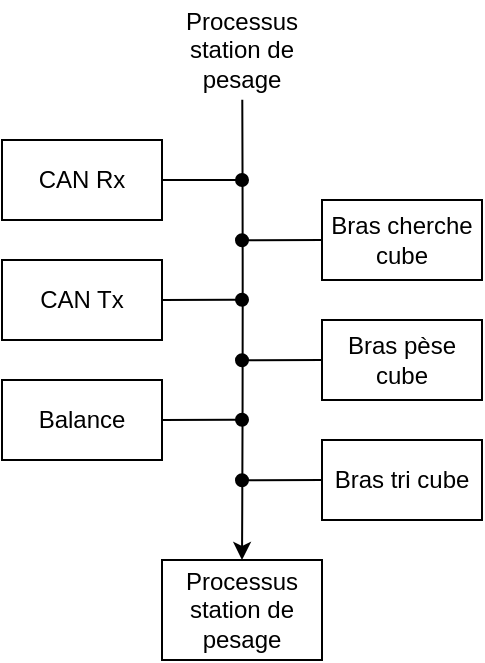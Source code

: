 <mxfile version="12.2.3" type="device" pages="4"><diagram id="W2fW1mSiFs2Baq25MdBc" name="Ordinogramme, Station de pesage"><mxGraphModel dx="813" dy="407" grid="1" gridSize="10" guides="1" tooltips="1" connect="1" arrows="1" fold="1" page="1" pageScale="1" pageWidth="827" pageHeight="1169" background="none" math="0" shadow="0"><root><mxCell id="0"/><mxCell id="1" parent="0"/><mxCell id="Ok0Nu6WNiI2k3j6IPrFV-3" style="edgeStyle=orthogonalEdgeStyle;curved=1;rounded=0;orthogonalLoop=1;jettySize=auto;html=1;exitX=0.5;exitY=1;exitDx=0;exitDy=0;" edge="1" parent="1" target="Ok0Nu6WNiI2k3j6IPrFV-2"><mxGeometry relative="1" as="geometry"><mxPoint x="160.143" y="79.857" as="sourcePoint"/></mxGeometry></mxCell><mxCell id="Ok0Nu6WNiI2k3j6IPrFV-2" value="Processus station de pesage" style="rounded=0;whiteSpace=wrap;html=1;" vertex="1" parent="1"><mxGeometry x="120" y="310" width="80" height="50" as="geometry"/></mxCell><mxCell id="Ok0Nu6WNiI2k3j6IPrFV-12" style="edgeStyle=none;rounded=0;orthogonalLoop=1;jettySize=auto;html=1;exitX=0;exitY=0.5;exitDx=0;exitDy=0;endArrow=oval;endFill=1;" edge="1" parent="1" source="Ok0Nu6WNiI2k3j6IPrFV-4"><mxGeometry relative="1" as="geometry"><mxPoint x="160" y="150.143" as="targetPoint"/></mxGeometry></mxCell><mxCell id="Ok0Nu6WNiI2k3j6IPrFV-4" value="Bras cherche cube" style="rounded=0;whiteSpace=wrap;html=1;" vertex="1" parent="1"><mxGeometry x="200" y="130" width="80" height="40" as="geometry"/></mxCell><mxCell id="Ok0Nu6WNiI2k3j6IPrFV-6" style="rounded=0;orthogonalLoop=1;jettySize=auto;html=1;exitX=1;exitY=0.5;exitDx=0;exitDy=0;endArrow=oval;endFill=1;" edge="1" parent="1" source="Ok0Nu6WNiI2k3j6IPrFV-5"><mxGeometry relative="1" as="geometry"><mxPoint x="160" y="120" as="targetPoint"/></mxGeometry></mxCell><mxCell id="Ok0Nu6WNiI2k3j6IPrFV-5" value="CAN Rx" style="rounded=0;whiteSpace=wrap;html=1;" vertex="1" parent="1"><mxGeometry x="40" y="100" width="80" height="40" as="geometry"/></mxCell><mxCell id="Ok0Nu6WNiI2k3j6IPrFV-11" style="edgeStyle=none;rounded=0;orthogonalLoop=1;jettySize=auto;html=1;exitX=1;exitY=0.5;exitDx=0;exitDy=0;endArrow=oval;endFill=1;" edge="1" parent="1" source="Ok0Nu6WNiI2k3j6IPrFV-7"><mxGeometry relative="1" as="geometry"><mxPoint x="160" y="179.857" as="targetPoint"/></mxGeometry></mxCell><mxCell id="Ok0Nu6WNiI2k3j6IPrFV-7" value="CAN Tx" style="rounded=0;whiteSpace=wrap;html=1;" vertex="1" parent="1"><mxGeometry x="40" y="160" width="80" height="40" as="geometry"/></mxCell><mxCell id="Ok0Nu6WNiI2k3j6IPrFV-14" style="edgeStyle=none;rounded=0;orthogonalLoop=1;jettySize=auto;html=1;exitX=0;exitY=0.5;exitDx=0;exitDy=0;endArrow=oval;endFill=1;" edge="1" parent="1" source="Ok0Nu6WNiI2k3j6IPrFV-13"><mxGeometry relative="1" as="geometry"><mxPoint x="160" y="210.143" as="targetPoint"/></mxGeometry></mxCell><mxCell id="Ok0Nu6WNiI2k3j6IPrFV-13" value="Bras pèse cube" style="rounded=0;whiteSpace=wrap;html=1;" vertex="1" parent="1"><mxGeometry x="200" y="190" width="80" height="40" as="geometry"/></mxCell><mxCell id="Ok0Nu6WNiI2k3j6IPrFV-16" style="edgeStyle=none;rounded=0;orthogonalLoop=1;jettySize=auto;html=1;exitX=1;exitY=0.5;exitDx=0;exitDy=0;endArrow=oval;endFill=1;" edge="1" parent="1" source="Ok0Nu6WNiI2k3j6IPrFV-15"><mxGeometry relative="1" as="geometry"><mxPoint x="160" y="239.857" as="targetPoint"/></mxGeometry></mxCell><mxCell id="Ok0Nu6WNiI2k3j6IPrFV-15" value="Balance" style="rounded=0;whiteSpace=wrap;html=1;" vertex="1" parent="1"><mxGeometry x="40" y="220" width="80" height="40" as="geometry"/></mxCell><mxCell id="Ok0Nu6WNiI2k3j6IPrFV-18" style="edgeStyle=none;rounded=0;orthogonalLoop=1;jettySize=auto;html=1;exitX=0;exitY=0.5;exitDx=0;exitDy=0;endArrow=oval;endFill=1;" edge="1" parent="1" source="Ok0Nu6WNiI2k3j6IPrFV-17"><mxGeometry relative="1" as="geometry"><mxPoint x="160" y="270.143" as="targetPoint"/></mxGeometry></mxCell><mxCell id="Ok0Nu6WNiI2k3j6IPrFV-17" value="Bras tri cube" style="rounded=0;whiteSpace=wrap;html=1;" vertex="1" parent="1"><mxGeometry x="200" y="250" width="80" height="40" as="geometry"/></mxCell><mxCell id="Ok0Nu6WNiI2k3j6IPrFV-19" value="Processus station de pesage" style="text;html=1;strokeColor=none;fillColor=none;align=center;verticalAlign=middle;whiteSpace=wrap;rounded=0;" vertex="1" parent="1"><mxGeometry x="125" y="30" width="70" height="50" as="geometry"/></mxCell></root></mxGraphModel></diagram><diagram id="nkqyVAmQP0FTfBmoe1u_" name="Trame CAN"><mxGraphModel dx="981" dy="492" grid="0" gridSize="10" guides="1" tooltips="1" connect="1" arrows="1" fold="1" page="1" pageScale="1" pageWidth="827" pageHeight="1169" background="none" math="0" shadow="0"><root><mxCell id="q69lYBFNIU-lBf5-nltv-0"/><mxCell id="q69lYBFNIU-lBf5-nltv-1" parent="q69lYBFNIU-lBf5-nltv-0"/><mxCell id="q69lYBFNIU-lBf5-nltv-2" value="&lt;font style=&quot;font-size: 24px&quot;&gt;Trame CAN&lt;/font&gt;" style="text;html=1;strokeColor=none;fillColor=none;align=center;verticalAlign=middle;whiteSpace=wrap;rounded=0;" vertex="1" parent="q69lYBFNIU-lBf5-nltv-1"><mxGeometry x="40" y="50" width="140" height="20" as="geometry"/></mxCell><mxCell id="JR78khEhl0EVXlCg64-P-4" style="edgeStyle=orthogonalEdgeStyle;rounded=0;orthogonalLoop=1;jettySize=auto;html=1;exitX=1;exitY=0.5;exitDx=0;exitDy=0;entryX=0;entryY=0.5;entryDx=0;entryDy=0;" edge="1" parent="q69lYBFNIU-lBf5-nltv-1" source="JR78khEhl0EVXlCg64-P-0" target="JR78khEhl0EVXlCg64-P-1"><mxGeometry relative="1" as="geometry"/></mxCell><mxCell id="JR78khEhl0EVXlCg64-P-0" value="Poste de commande&lt;br&gt;10" style="rounded=0;whiteSpace=wrap;html=1;" vertex="1" parent="q69lYBFNIU-lBf5-nltv-1"><mxGeometry x="40" y="80" width="80" height="50" as="geometry"/></mxCell><mxCell id="JR78khEhl0EVXlCg64-P-6" style="edgeStyle=orthogonalEdgeStyle;rounded=0;orthogonalLoop=1;jettySize=auto;html=1;exitX=1;exitY=0.5;exitDx=0;exitDy=0;entryX=0;entryY=0.5;entryDx=0;entryDy=0;" edge="1" parent="q69lYBFNIU-lBf5-nltv-1" source="JR78khEhl0EVXlCg64-P-1" target="JR78khEhl0EVXlCg64-P-2"><mxGeometry relative="1" as="geometry"/></mxCell><mxCell id="JR78khEhl0EVXlCg64-P-1" value="Station de tri&lt;br&gt;&lt;br&gt;20" style="rounded=0;whiteSpace=wrap;html=1;" vertex="1" parent="q69lYBFNIU-lBf5-nltv-1"><mxGeometry x="160" y="80" width="80" height="50" as="geometry"/></mxCell><mxCell id="JR78khEhl0EVXlCg64-P-7" style="edgeStyle=orthogonalEdgeStyle;rounded=0;orthogonalLoop=1;jettySize=auto;html=1;exitX=1;exitY=0.5;exitDx=0;exitDy=0;entryX=0;entryY=0.5;entryDx=0;entryDy=0;" edge="1" parent="q69lYBFNIU-lBf5-nltv-1" source="JR78khEhl0EVXlCg64-P-2" target="JR78khEhl0EVXlCg64-P-3"><mxGeometry relative="1" as="geometry"/></mxCell><mxCell id="JR78khEhl0EVXlCg64-P-2" value="Véhicule&lt;br&gt;&lt;br&gt;30" style="rounded=0;whiteSpace=wrap;html=1;" vertex="1" parent="q69lYBFNIU-lBf5-nltv-1"><mxGeometry x="280" y="80" width="80" height="50" as="geometry"/></mxCell><mxCell id="JR78khEhl0EVXlCg64-P-3" value="Station de pesage&lt;br&gt;40" style="rounded=0;whiteSpace=wrap;html=1;" vertex="1" parent="q69lYBFNIU-lBf5-nltv-1"><mxGeometry x="400" y="80" width="80" height="50" as="geometry"/></mxCell><mxCell id="JR78khEhl0EVXlCg64-P-9" value="Synchro&lt;br&gt;(arrêt / marche)" style="text;html=1;strokeColor=none;fillColor=none;align=center;verticalAlign=middle;whiteSpace=wrap;rounded=0;" vertex="1" parent="q69lYBFNIU-lBf5-nltv-1"><mxGeometry x="35" y="140" width="90" height="30" as="geometry"/></mxCell><mxCell id="JR78khEhl0EVXlCg64-P-10" value="0000 0000&lt;br&gt;(couleur - chargé&lt;br&gt;noir = 1&lt;br&gt;métal = 2&lt;br&gt;orange = 4&lt;br&gt;chargé = 2&lt;br&gt;pas chargé = 1)" style="text;html=1;strokeColor=none;fillColor=none;align=center;verticalAlign=middle;whiteSpace=wrap;rounded=0;" vertex="1" parent="q69lYBFNIU-lBf5-nltv-1"><mxGeometry x="152.5" y="140" width="95" height="100" as="geometry"/></mxCell><mxCell id="JR78khEhl0EVXlCg64-P-11" value="erreur : 0x00&lt;br&gt;ok : FF" style="text;html=1;strokeColor=none;fillColor=none;align=center;verticalAlign=middle;whiteSpace=wrap;rounded=0;" vertex="1" parent="q69lYBFNIU-lBf5-nltv-1"><mxGeometry x="200" y="50" width="90" height="20" as="geometry"/></mxCell><mxCell id="JR78khEhl0EVXlCg64-P-12" value="Position&lt;br&gt;(ligne sur la piste)" style="text;html=1;strokeColor=none;fillColor=none;align=center;verticalAlign=middle;whiteSpace=wrap;rounded=0;" vertex="1" parent="q69lYBFNIU-lBf5-nltv-1"><mxGeometry x="275" y="140" width="90" height="40" as="geometry"/></mxCell><mxCell id="JR78khEhl0EVXlCg64-P-13" value="Poid&lt;br&gt;(Sur 2 octet)" style="text;html=1;strokeColor=none;fillColor=none;align=center;verticalAlign=middle;whiteSpace=wrap;rounded=0;" vertex="1" parent="q69lYBFNIU-lBf5-nltv-1"><mxGeometry x="395" y="140" width="90" height="30" as="geometry"/></mxCell></root></mxGraphModel></diagram><diagram id="lm0KoCVOvdq1okGYup6y" name="Architecture logicielle, Station de pesage"><mxGraphModel dx="813" dy="407" grid="0" gridSize="10" guides="1" tooltips="1" connect="1" arrows="1" fold="1" page="1" pageScale="1" pageWidth="827" pageHeight="1169" background="none" math="0" shadow="0"><root><mxCell id="A9krr9jCAEjpKzJi56tg-0"/><mxCell id="A9krr9jCAEjpKzJi56tg-1" parent="A9krr9jCAEjpKzJi56tg-0"/><mxCell id="A9krr9jCAEjpKzJi56tg-2" value="Processus station de pesage" style="rounded=0;whiteSpace=wrap;html=1;" vertex="1" parent="A9krr9jCAEjpKzJi56tg-1"><mxGeometry x="40" y="110" width="340" height="20" as="geometry"/></mxCell><mxCell id="Q-6qHGSUBZ-O-PQMI1Io-9" style="edgeStyle=none;rounded=0;orthogonalLoop=1;jettySize=auto;html=1;exitX=0.5;exitY=1;exitDx=0;exitDy=0;entryX=0.5;entryY=0;entryDx=0;entryDy=0;endArrow=none;endFill=0;" edge="1" parent="A9krr9jCAEjpKzJi56tg-1" source="Q-6qHGSUBZ-O-PQMI1Io-0" target="Q-6qHGSUBZ-O-PQMI1Io-1"><mxGeometry relative="1" as="geometry"/></mxCell><mxCell id="Q-6qHGSUBZ-O-PQMI1Io-16" style="edgeStyle=none;rounded=0;orthogonalLoop=1;jettySize=auto;html=1;exitX=0.5;exitY=0;exitDx=0;exitDy=0;endArrow=none;endFill=0;entryX=0.103;entryY=1;entryDx=0;entryDy=0;entryPerimeter=0;" edge="1" parent="A9krr9jCAEjpKzJi56tg-1" source="Q-6qHGSUBZ-O-PQMI1Io-0" target="A9krr9jCAEjpKzJi56tg-2"><mxGeometry relative="1" as="geometry"><mxPoint x="75.047" y="140" as="targetPoint"/></mxGeometry></mxCell><mxCell id="Q-6qHGSUBZ-O-PQMI1Io-0" value="Interface capteur de distance" style="rounded=0;whiteSpace=wrap;html=1;" vertex="1" parent="A9krr9jCAEjpKzJi56tg-1"><mxGeometry x="40" y="150" width="70" height="50" as="geometry"/></mxCell><mxCell id="Q-6qHGSUBZ-O-PQMI1Io-1" value="Pilote I2C" style="rounded=0;whiteSpace=wrap;html=1;" vertex="1" parent="A9krr9jCAEjpKzJi56tg-1"><mxGeometry x="40" y="220" width="70" height="20" as="geometry"/></mxCell><mxCell id="Q-6qHGSUBZ-O-PQMI1Io-2" value="Pilote CAN" style="rounded=0;whiteSpace=wrap;html=1;" vertex="1" parent="A9krr9jCAEjpKzJi56tg-1"><mxGeometry x="130" y="220" width="70" height="20" as="geometry"/></mxCell><mxCell id="Q-6qHGSUBZ-O-PQMI1Io-10" style="edgeStyle=none;rounded=0;orthogonalLoop=1;jettySize=auto;html=1;exitX=0.5;exitY=1;exitDx=0;exitDy=0;endArrow=none;endFill=0;" edge="1" parent="A9krr9jCAEjpKzJi56tg-1" source="Q-6qHGSUBZ-O-PQMI1Io-4" target="Q-6qHGSUBZ-O-PQMI1Io-2"><mxGeometry relative="1" as="geometry"/></mxCell><mxCell id="Q-6qHGSUBZ-O-PQMI1Io-17" style="edgeStyle=none;rounded=0;orthogonalLoop=1;jettySize=auto;html=1;exitX=0.5;exitY=0;exitDx=0;exitDy=0;endArrow=none;endFill=0;entryX=0.368;entryY=1;entryDx=0;entryDy=0;entryPerimeter=0;" edge="1" parent="A9krr9jCAEjpKzJi56tg-1" source="Q-6qHGSUBZ-O-PQMI1Io-4" target="A9krr9jCAEjpKzJi56tg-2"><mxGeometry relative="1" as="geometry"><mxPoint x="165.047" y="140" as="targetPoint"/></mxGeometry></mxCell><mxCell id="Q-6qHGSUBZ-O-PQMI1Io-4" value="Interface bus CAN" style="rounded=0;whiteSpace=wrap;html=1;" vertex="1" parent="A9krr9jCAEjpKzJi56tg-1"><mxGeometry x="130" y="150" width="70" height="50" as="geometry"/></mxCell><mxCell id="Q-6qHGSUBZ-O-PQMI1Io-12" style="edgeStyle=none;rounded=0;orthogonalLoop=1;jettySize=auto;html=1;exitX=0.5;exitY=1;exitDx=0;exitDy=0;entryX=0.219;entryY=0;entryDx=0;entryDy=0;entryPerimeter=0;endArrow=none;endFill=0;" edge="1" parent="A9krr9jCAEjpKzJi56tg-1" source="Q-6qHGSUBZ-O-PQMI1Io-5" target="Q-6qHGSUBZ-O-PQMI1Io-7"><mxGeometry relative="1" as="geometry"/></mxCell><mxCell id="Q-6qHGSUBZ-O-PQMI1Io-14" style="edgeStyle=none;rounded=0;orthogonalLoop=1;jettySize=auto;html=1;exitX=0.5;exitY=0;exitDx=0;exitDy=0;endArrow=none;endFill=0;entryX=0.632;entryY=1;entryDx=0;entryDy=0;entryPerimeter=0;" edge="1" parent="A9krr9jCAEjpKzJi56tg-1" source="Q-6qHGSUBZ-O-PQMI1Io-5" target="A9krr9jCAEjpKzJi56tg-2"><mxGeometry relative="1" as="geometry"><mxPoint x="255.047" y="140" as="targetPoint"/></mxGeometry></mxCell><mxCell id="Q-6qHGSUBZ-O-PQMI1Io-5" value="Interface balance" style="rounded=0;whiteSpace=wrap;html=1;" vertex="1" parent="A9krr9jCAEjpKzJi56tg-1"><mxGeometry x="220" y="150" width="70" height="50" as="geometry"/></mxCell><mxCell id="Q-6qHGSUBZ-O-PQMI1Io-13" style="edgeStyle=none;rounded=0;orthogonalLoop=1;jettySize=auto;html=1;exitX=0.5;exitY=1;exitDx=0;exitDy=0;endArrow=none;endFill=0;entryX=0.782;entryY=0;entryDx=0;entryDy=0;entryPerimeter=0;" edge="1" parent="A9krr9jCAEjpKzJi56tg-1" source="Q-6qHGSUBZ-O-PQMI1Io-6" target="Q-6qHGSUBZ-O-PQMI1Io-7"><mxGeometry relative="1" as="geometry"><mxPoint x="345.047" y="210" as="targetPoint"/></mxGeometry></mxCell><mxCell id="Q-6qHGSUBZ-O-PQMI1Io-15" style="edgeStyle=none;rounded=0;orthogonalLoop=1;jettySize=auto;html=1;exitX=0.5;exitY=0;exitDx=0;exitDy=0;endArrow=none;endFill=0;entryX=0.897;entryY=1;entryDx=0;entryDy=0;entryPerimeter=0;" edge="1" parent="A9krr9jCAEjpKzJi56tg-1" source="Q-6qHGSUBZ-O-PQMI1Io-6" target="A9krr9jCAEjpKzJi56tg-2"><mxGeometry relative="1" as="geometry"><mxPoint x="345.047" y="140" as="targetPoint"/></mxGeometry></mxCell><mxCell id="Q-6qHGSUBZ-O-PQMI1Io-6" value="Interface bras" style="rounded=0;whiteSpace=wrap;html=1;" vertex="1" parent="A9krr9jCAEjpKzJi56tg-1"><mxGeometry x="310" y="150" width="70" height="50" as="geometry"/></mxCell><mxCell id="Q-6qHGSUBZ-O-PQMI1Io-7" value="Pilote série" style="rounded=0;whiteSpace=wrap;html=1;" vertex="1" parent="A9krr9jCAEjpKzJi56tg-1"><mxGeometry x="220" y="220" width="160" height="20" as="geometry"/></mxCell></root></mxGraphModel></diagram><diagram id="aTcIEqCt-zTT-fCUkgur" name="Ordre d'exécution, Station de pesage"><mxGraphModel dx="1422" dy="713" grid="1" gridSize="10" guides="1" tooltips="1" connect="1" arrows="1" fold="1" page="1" pageScale="1" pageWidth="827" pageHeight="1169" math="0" shadow="0"><root><mxCell id="rrSRtUYQIYGczxqNAZ14-0"/><mxCell id="rrSRtUYQIYGczxqNAZ14-1" parent="rrSRtUYQIYGczxqNAZ14-0"/><mxCell id="AhaND8H5RIgbB8LMhc6l-0" style="edgeStyle=orthogonalEdgeStyle;curved=1;rounded=0;orthogonalLoop=1;jettySize=auto;html=1;exitX=1;exitY=0.5;exitDx=0;exitDy=0;entryX=0.5;entryY=0;entryDx=0;entryDy=0;" edge="1" parent="rrSRtUYQIYGczxqNAZ14-1" source="AhaND8H5RIgbB8LMhc6l-1" target="AhaND8H5RIgbB8LMhc6l-16"><mxGeometry relative="1" as="geometry"/></mxCell><mxCell id="AhaND8H5RIgbB8LMhc6l-1" value="Init" style="rounded=0;whiteSpace=wrap;html=1;" vertex="1" parent="rrSRtUYQIYGczxqNAZ14-1"><mxGeometry x="40" y="40" width="40" height="20" as="geometry"/></mxCell><mxCell id="AhaND8H5RIgbB8LMhc6l-2" style="edgeStyle=orthogonalEdgeStyle;curved=1;rounded=0;orthogonalLoop=1;jettySize=auto;html=1;exitX=0.5;exitY=1;exitDx=0;exitDy=0;entryX=0.5;entryY=0;entryDx=0;entryDy=0;" edge="1" parent="rrSRtUYQIYGczxqNAZ14-1" source="AhaND8H5RIgbB8LMhc6l-3" target="AhaND8H5RIgbB8LMhc6l-5"><mxGeometry relative="1" as="geometry"/></mxCell><mxCell id="AhaND8H5RIgbB8LMhc6l-3" value="Attend véhicule" style="ellipse;whiteSpace=wrap;html=1;" vertex="1" parent="rrSRtUYQIYGczxqNAZ14-1"><mxGeometry x="80" y="160" width="80" height="40" as="geometry"/></mxCell><mxCell id="AhaND8H5RIgbB8LMhc6l-4" style="edgeStyle=orthogonalEdgeStyle;curved=1;rounded=0;orthogonalLoop=1;jettySize=auto;html=1;exitX=0.5;exitY=1;exitDx=0;exitDy=0;entryX=0.5;entryY=0;entryDx=0;entryDy=0;" edge="1" parent="rrSRtUYQIYGczxqNAZ14-1" source="AhaND8H5RIgbB8LMhc6l-5" target="AhaND8H5RIgbB8LMhc6l-9"><mxGeometry relative="1" as="geometry"/></mxCell><mxCell id="AhaND8H5RIgbB8LMhc6l-5" value="Attend bloc trouvé" style="ellipse;whiteSpace=wrap;html=1;" vertex="1" parent="rrSRtUYQIYGczxqNAZ14-1"><mxGeometry x="80" y="230" width="80" height="40" as="geometry"/></mxCell><mxCell id="AhaND8H5RIgbB8LMhc6l-6" value="1 : Véhicule devant balance" style="text;html=1;strokeColor=none;fillColor=none;align=left;verticalAlign=middle;whiteSpace=wrap;rounded=0;" vertex="1" parent="rrSRtUYQIYGczxqNAZ14-1"><mxGeometry x="130" y="205" width="160" height="20" as="geometry"/></mxCell><mxCell id="AhaND8H5RIgbB8LMhc6l-7" value="1 : Connait la couleur" style="text;html=1;strokeColor=none;fillColor=none;align=left;verticalAlign=middle;whiteSpace=wrap;rounded=0;" vertex="1" parent="rrSRtUYQIYGczxqNAZ14-1"><mxGeometry x="130" y="135" width="160" height="20" as="geometry"/></mxCell><mxCell id="AhaND8H5RIgbB8LMhc6l-8" style="edgeStyle=orthogonalEdgeStyle;curved=1;rounded=0;orthogonalLoop=1;jettySize=auto;html=1;exitX=0.5;exitY=1;exitDx=0;exitDy=0;entryX=0.5;entryY=0;entryDx=0;entryDy=0;" edge="1" parent="rrSRtUYQIYGczxqNAZ14-1" source="AhaND8H5RIgbB8LMhc6l-9" target="AhaND8H5RIgbB8LMhc6l-13"><mxGeometry relative="1" as="geometry"/></mxCell><mxCell id="AhaND8H5RIgbB8LMhc6l-9" value="Attend bloc pesé" style="ellipse;whiteSpace=wrap;html=1;" vertex="1" parent="rrSRtUYQIYGczxqNAZ14-1"><mxGeometry x="80" y="300" width="80" height="40" as="geometry"/></mxCell><mxCell id="AhaND8H5RIgbB8LMhc6l-10" value="1 : Partie plus haute trouvée" style="text;html=1;strokeColor=none;fillColor=none;align=left;verticalAlign=middle;whiteSpace=wrap;rounded=0;" vertex="1" parent="rrSRtUYQIYGczxqNAZ14-1"><mxGeometry x="130" y="275" width="160" height="20" as="geometry"/></mxCell><mxCell id="AhaND8H5RIgbB8LMhc6l-11" value="1 : Balance donne le poids" style="text;html=1;strokeColor=none;fillColor=none;align=left;verticalAlign=middle;whiteSpace=wrap;rounded=0;" vertex="1" parent="rrSRtUYQIYGczxqNAZ14-1"><mxGeometry x="130" y="345" width="160" height="20" as="geometry"/></mxCell><mxCell id="AhaND8H5RIgbB8LMhc6l-12" style="edgeStyle=orthogonalEdgeStyle;curved=1;rounded=0;orthogonalLoop=1;jettySize=auto;html=1;exitX=0.5;exitY=1;exitDx=0;exitDy=0;entryX=0;entryY=0.5;entryDx=0;entryDy=0;" edge="1" parent="rrSRtUYQIYGczxqNAZ14-1" source="AhaND8H5RIgbB8LMhc6l-13" target="AhaND8H5RIgbB8LMhc6l-16"><mxGeometry relative="1" as="geometry"><Array as="points"><mxPoint x="120" y="430"/><mxPoint x="40" y="430"/><mxPoint x="40" y="110"/></Array></mxGeometry></mxCell><mxCell id="AhaND8H5RIgbB8LMhc6l-13" value="Attend bloc entreposé" style="ellipse;whiteSpace=wrap;html=1;" vertex="1" parent="rrSRtUYQIYGczxqNAZ14-1"><mxGeometry x="80" y="370" width="80" height="40" as="geometry"/></mxCell><mxCell id="AhaND8H5RIgbB8LMhc6l-14" value="1 : Bloc entreposé" style="text;html=1;strokeColor=none;fillColor=none;align=left;verticalAlign=middle;whiteSpace=wrap;rounded=0;" vertex="1" parent="rrSRtUYQIYGczxqNAZ14-1"><mxGeometry x="130" y="410" width="110" height="20" as="geometry"/></mxCell><mxCell id="AhaND8H5RIgbB8LMhc6l-15" style="edgeStyle=orthogonalEdgeStyle;curved=1;rounded=0;orthogonalLoop=1;jettySize=auto;html=1;exitX=0.5;exitY=1;exitDx=0;exitDy=0;entryX=0.5;entryY=0;entryDx=0;entryDy=0;" edge="1" parent="rrSRtUYQIYGczxqNAZ14-1" source="AhaND8H5RIgbB8LMhc6l-16" target="AhaND8H5RIgbB8LMhc6l-3"><mxGeometry relative="1" as="geometry"/></mxCell><mxCell id="AhaND8H5RIgbB8LMhc6l-16" value="Attend couleur" style="ellipse;whiteSpace=wrap;html=1;" vertex="1" parent="rrSRtUYQIYGczxqNAZ14-1"><mxGeometry x="80" y="90" width="80" height="40" as="geometry"/></mxCell></root></mxGraphModel></diagram></mxfile>